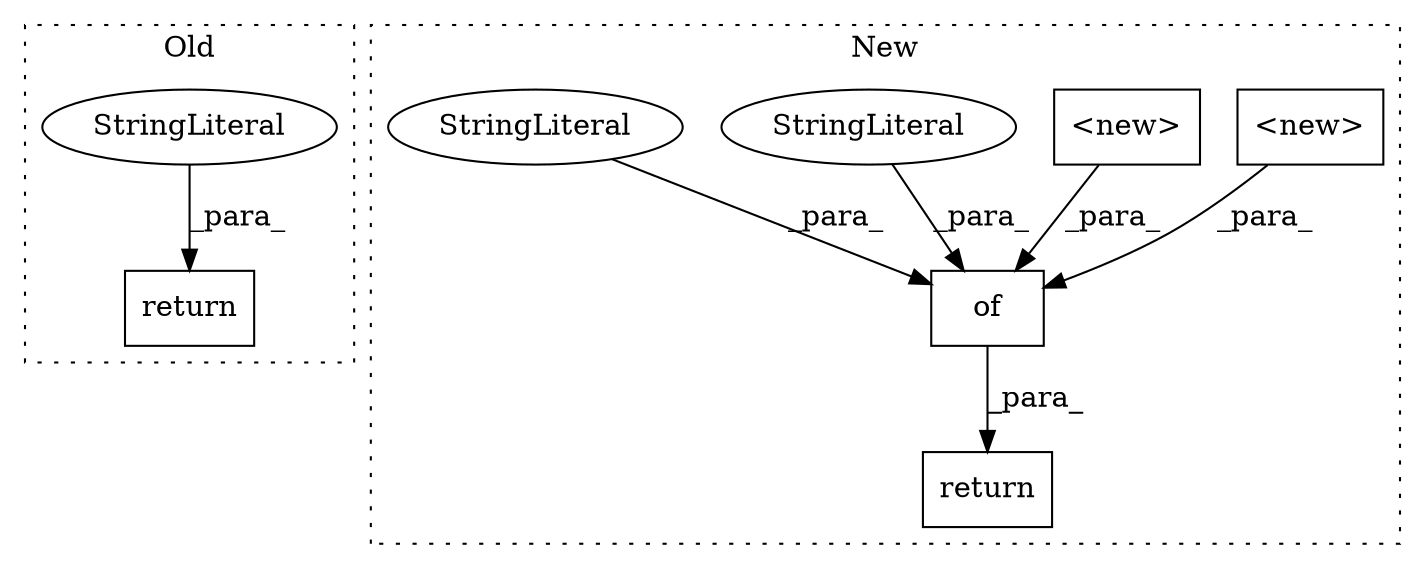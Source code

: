 digraph G {
subgraph cluster0 {
1 [label="return" a="41" s="798" l="7" shape="box"];
7 [label="StringLiteral" a="45" s="805" l="7" shape="ellipse"];
label = "Old";
style="dotted";
}
subgraph cluster1 {
2 [label="<new>" a="14" s="801" l="19" shape="box"];
3 [label="of" a="32" s="798,857" l="3,1" shape="box"];
4 [label="<new>" a="14" s="829" l="19" shape="box"];
5 [label="StringLiteral" a="45" s="849" l="8" shape="ellipse"];
6 [label="StringLiteral" a="45" s="821" l="7" shape="ellipse"];
8 [label="return" a="41" s="864" l="7" shape="box"];
label = "New";
style="dotted";
}
2 -> 3 [label="_para_"];
3 -> 8 [label="_para_"];
4 -> 3 [label="_para_"];
5 -> 3 [label="_para_"];
6 -> 3 [label="_para_"];
7 -> 1 [label="_para_"];
}